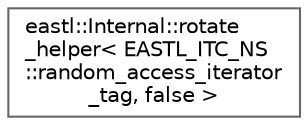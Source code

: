 digraph "类继承关系图"
{
 // LATEX_PDF_SIZE
  bgcolor="transparent";
  edge [fontname=Helvetica,fontsize=10,labelfontname=Helvetica,labelfontsize=10];
  node [fontname=Helvetica,fontsize=10,shape=box,height=0.2,width=0.4];
  rankdir="LR";
  Node0 [id="Node000000",label="eastl::Internal::rotate\l_helper\< EASTL_ITC_NS\l::random_access_iterator\l_tag, false \>",height=0.2,width=0.4,color="grey40", fillcolor="white", style="filled",URL="$structeastl_1_1_internal_1_1rotate__helper_3_01_e_a_s_t_l___i_t_c___n_s_1_1random__access__iterator__tag_00_01false_01_4.html",tooltip=" "];
}
